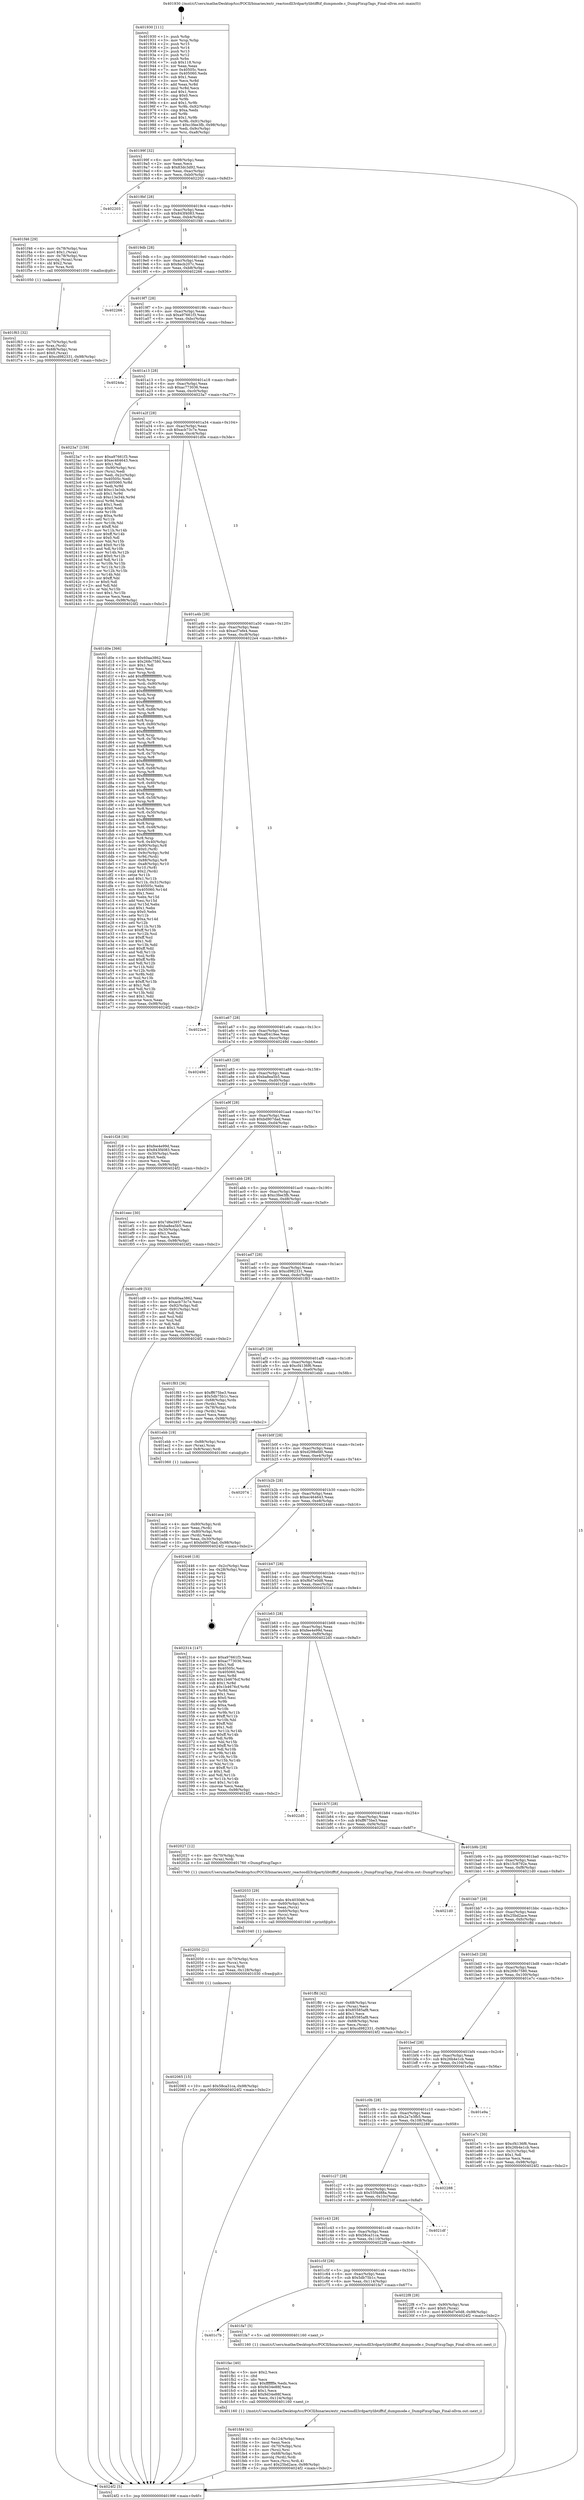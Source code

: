 digraph "0x401930" {
  label = "0x401930 (/mnt/c/Users/mathe/Desktop/tcc/POCII/binaries/extr_reactosdll3rdpartylibtifftif_dumpmode.c_DumpFixupTags_Final-ollvm.out::main(0))"
  labelloc = "t"
  node[shape=record]

  Entry [label="",width=0.3,height=0.3,shape=circle,fillcolor=black,style=filled]
  "0x40199f" [label="{
     0x40199f [32]\l
     | [instrs]\l
     &nbsp;&nbsp;0x40199f \<+6\>: mov -0x98(%rbp),%eax\l
     &nbsp;&nbsp;0x4019a5 \<+2\>: mov %eax,%ecx\l
     &nbsp;&nbsp;0x4019a7 \<+6\>: sub $0x83dc3d92,%ecx\l
     &nbsp;&nbsp;0x4019ad \<+6\>: mov %eax,-0xac(%rbp)\l
     &nbsp;&nbsp;0x4019b3 \<+6\>: mov %ecx,-0xb0(%rbp)\l
     &nbsp;&nbsp;0x4019b9 \<+6\>: je 0000000000402203 \<main+0x8d3\>\l
  }"]
  "0x402203" [label="{
     0x402203\l
  }", style=dashed]
  "0x4019bf" [label="{
     0x4019bf [28]\l
     | [instrs]\l
     &nbsp;&nbsp;0x4019bf \<+5\>: jmp 00000000004019c4 \<main+0x94\>\l
     &nbsp;&nbsp;0x4019c4 \<+6\>: mov -0xac(%rbp),%eax\l
     &nbsp;&nbsp;0x4019ca \<+5\>: sub $0x843f4083,%eax\l
     &nbsp;&nbsp;0x4019cf \<+6\>: mov %eax,-0xb4(%rbp)\l
     &nbsp;&nbsp;0x4019d5 \<+6\>: je 0000000000401f46 \<main+0x616\>\l
  }"]
  Exit [label="",width=0.3,height=0.3,shape=circle,fillcolor=black,style=filled,peripheries=2]
  "0x401f46" [label="{
     0x401f46 [29]\l
     | [instrs]\l
     &nbsp;&nbsp;0x401f46 \<+4\>: mov -0x78(%rbp),%rax\l
     &nbsp;&nbsp;0x401f4a \<+6\>: movl $0x1,(%rax)\l
     &nbsp;&nbsp;0x401f50 \<+4\>: mov -0x78(%rbp),%rax\l
     &nbsp;&nbsp;0x401f54 \<+3\>: movslq (%rax),%rax\l
     &nbsp;&nbsp;0x401f57 \<+4\>: shl $0x2,%rax\l
     &nbsp;&nbsp;0x401f5b \<+3\>: mov %rax,%rdi\l
     &nbsp;&nbsp;0x401f5e \<+5\>: call 0000000000401050 \<malloc@plt\>\l
     | [calls]\l
     &nbsp;&nbsp;0x401050 \{1\} (unknown)\l
  }"]
  "0x4019db" [label="{
     0x4019db [28]\l
     | [instrs]\l
     &nbsp;&nbsp;0x4019db \<+5\>: jmp 00000000004019e0 \<main+0xb0\>\l
     &nbsp;&nbsp;0x4019e0 \<+6\>: mov -0xac(%rbp),%eax\l
     &nbsp;&nbsp;0x4019e6 \<+5\>: sub $0x8ecb207c,%eax\l
     &nbsp;&nbsp;0x4019eb \<+6\>: mov %eax,-0xb8(%rbp)\l
     &nbsp;&nbsp;0x4019f1 \<+6\>: je 0000000000402266 \<main+0x936\>\l
  }"]
  "0x402065" [label="{
     0x402065 [15]\l
     | [instrs]\l
     &nbsp;&nbsp;0x402065 \<+10\>: movl $0x58ca31ca,-0x98(%rbp)\l
     &nbsp;&nbsp;0x40206f \<+5\>: jmp 00000000004024f2 \<main+0xbc2\>\l
  }"]
  "0x402266" [label="{
     0x402266\l
  }", style=dashed]
  "0x4019f7" [label="{
     0x4019f7 [28]\l
     | [instrs]\l
     &nbsp;&nbsp;0x4019f7 \<+5\>: jmp 00000000004019fc \<main+0xcc\>\l
     &nbsp;&nbsp;0x4019fc \<+6\>: mov -0xac(%rbp),%eax\l
     &nbsp;&nbsp;0x401a02 \<+5\>: sub $0xa97661f3,%eax\l
     &nbsp;&nbsp;0x401a07 \<+6\>: mov %eax,-0xbc(%rbp)\l
     &nbsp;&nbsp;0x401a0d \<+6\>: je 00000000004024da \<main+0xbaa\>\l
  }"]
  "0x402050" [label="{
     0x402050 [21]\l
     | [instrs]\l
     &nbsp;&nbsp;0x402050 \<+4\>: mov -0x70(%rbp),%rcx\l
     &nbsp;&nbsp;0x402054 \<+3\>: mov (%rcx),%rcx\l
     &nbsp;&nbsp;0x402057 \<+3\>: mov %rcx,%rdi\l
     &nbsp;&nbsp;0x40205a \<+6\>: mov %eax,-0x128(%rbp)\l
     &nbsp;&nbsp;0x402060 \<+5\>: call 0000000000401030 \<free@plt\>\l
     | [calls]\l
     &nbsp;&nbsp;0x401030 \{1\} (unknown)\l
  }"]
  "0x4024da" [label="{
     0x4024da\l
  }", style=dashed]
  "0x401a13" [label="{
     0x401a13 [28]\l
     | [instrs]\l
     &nbsp;&nbsp;0x401a13 \<+5\>: jmp 0000000000401a18 \<main+0xe8\>\l
     &nbsp;&nbsp;0x401a18 \<+6\>: mov -0xac(%rbp),%eax\l
     &nbsp;&nbsp;0x401a1e \<+5\>: sub $0xac773036,%eax\l
     &nbsp;&nbsp;0x401a23 \<+6\>: mov %eax,-0xc0(%rbp)\l
     &nbsp;&nbsp;0x401a29 \<+6\>: je 00000000004023a7 \<main+0xa77\>\l
  }"]
  "0x402033" [label="{
     0x402033 [29]\l
     | [instrs]\l
     &nbsp;&nbsp;0x402033 \<+10\>: movabs $0x4030d6,%rdi\l
     &nbsp;&nbsp;0x40203d \<+4\>: mov -0x60(%rbp),%rcx\l
     &nbsp;&nbsp;0x402041 \<+2\>: mov %eax,(%rcx)\l
     &nbsp;&nbsp;0x402043 \<+4\>: mov -0x60(%rbp),%rcx\l
     &nbsp;&nbsp;0x402047 \<+2\>: mov (%rcx),%esi\l
     &nbsp;&nbsp;0x402049 \<+2\>: mov $0x0,%al\l
     &nbsp;&nbsp;0x40204b \<+5\>: call 0000000000401040 \<printf@plt\>\l
     | [calls]\l
     &nbsp;&nbsp;0x401040 \{1\} (unknown)\l
  }"]
  "0x4023a7" [label="{
     0x4023a7 [159]\l
     | [instrs]\l
     &nbsp;&nbsp;0x4023a7 \<+5\>: mov $0xa97661f3,%eax\l
     &nbsp;&nbsp;0x4023ac \<+5\>: mov $0xec464643,%ecx\l
     &nbsp;&nbsp;0x4023b1 \<+2\>: mov $0x1,%dl\l
     &nbsp;&nbsp;0x4023b3 \<+7\>: mov -0x90(%rbp),%rsi\l
     &nbsp;&nbsp;0x4023ba \<+2\>: mov (%rsi),%edi\l
     &nbsp;&nbsp;0x4023bc \<+3\>: mov %edi,-0x2c(%rbp)\l
     &nbsp;&nbsp;0x4023bf \<+7\>: mov 0x40505c,%edi\l
     &nbsp;&nbsp;0x4023c6 \<+8\>: mov 0x405060,%r8d\l
     &nbsp;&nbsp;0x4023ce \<+3\>: mov %edi,%r9d\l
     &nbsp;&nbsp;0x4023d1 \<+7\>: add $0xc13e34b,%r9d\l
     &nbsp;&nbsp;0x4023d8 \<+4\>: sub $0x1,%r9d\l
     &nbsp;&nbsp;0x4023dc \<+7\>: sub $0xc13e34b,%r9d\l
     &nbsp;&nbsp;0x4023e3 \<+4\>: imul %r9d,%edi\l
     &nbsp;&nbsp;0x4023e7 \<+3\>: and $0x1,%edi\l
     &nbsp;&nbsp;0x4023ea \<+3\>: cmp $0x0,%edi\l
     &nbsp;&nbsp;0x4023ed \<+4\>: sete %r10b\l
     &nbsp;&nbsp;0x4023f1 \<+4\>: cmp $0xa,%r8d\l
     &nbsp;&nbsp;0x4023f5 \<+4\>: setl %r11b\l
     &nbsp;&nbsp;0x4023f9 \<+3\>: mov %r10b,%bl\l
     &nbsp;&nbsp;0x4023fc \<+3\>: xor $0xff,%bl\l
     &nbsp;&nbsp;0x4023ff \<+3\>: mov %r11b,%r14b\l
     &nbsp;&nbsp;0x402402 \<+4\>: xor $0xff,%r14b\l
     &nbsp;&nbsp;0x402406 \<+3\>: xor $0x0,%dl\l
     &nbsp;&nbsp;0x402409 \<+3\>: mov %bl,%r15b\l
     &nbsp;&nbsp;0x40240c \<+4\>: and $0x0,%r15b\l
     &nbsp;&nbsp;0x402410 \<+3\>: and %dl,%r10b\l
     &nbsp;&nbsp;0x402413 \<+3\>: mov %r14b,%r12b\l
     &nbsp;&nbsp;0x402416 \<+4\>: and $0x0,%r12b\l
     &nbsp;&nbsp;0x40241a \<+3\>: and %dl,%r11b\l
     &nbsp;&nbsp;0x40241d \<+3\>: or %r10b,%r15b\l
     &nbsp;&nbsp;0x402420 \<+3\>: or %r11b,%r12b\l
     &nbsp;&nbsp;0x402423 \<+3\>: xor %r12b,%r15b\l
     &nbsp;&nbsp;0x402426 \<+3\>: or %r14b,%bl\l
     &nbsp;&nbsp;0x402429 \<+3\>: xor $0xff,%bl\l
     &nbsp;&nbsp;0x40242c \<+3\>: or $0x0,%dl\l
     &nbsp;&nbsp;0x40242f \<+2\>: and %dl,%bl\l
     &nbsp;&nbsp;0x402431 \<+3\>: or %bl,%r15b\l
     &nbsp;&nbsp;0x402434 \<+4\>: test $0x1,%r15b\l
     &nbsp;&nbsp;0x402438 \<+3\>: cmovne %ecx,%eax\l
     &nbsp;&nbsp;0x40243b \<+6\>: mov %eax,-0x98(%rbp)\l
     &nbsp;&nbsp;0x402441 \<+5\>: jmp 00000000004024f2 \<main+0xbc2\>\l
  }"]
  "0x401a2f" [label="{
     0x401a2f [28]\l
     | [instrs]\l
     &nbsp;&nbsp;0x401a2f \<+5\>: jmp 0000000000401a34 \<main+0x104\>\l
     &nbsp;&nbsp;0x401a34 \<+6\>: mov -0xac(%rbp),%eax\l
     &nbsp;&nbsp;0x401a3a \<+5\>: sub $0xacb73c7e,%eax\l
     &nbsp;&nbsp;0x401a3f \<+6\>: mov %eax,-0xc4(%rbp)\l
     &nbsp;&nbsp;0x401a45 \<+6\>: je 0000000000401d0e \<main+0x3de\>\l
  }"]
  "0x401fd4" [label="{
     0x401fd4 [41]\l
     | [instrs]\l
     &nbsp;&nbsp;0x401fd4 \<+6\>: mov -0x124(%rbp),%ecx\l
     &nbsp;&nbsp;0x401fda \<+3\>: imul %eax,%ecx\l
     &nbsp;&nbsp;0x401fdd \<+4\>: mov -0x70(%rbp),%rsi\l
     &nbsp;&nbsp;0x401fe1 \<+3\>: mov (%rsi),%rsi\l
     &nbsp;&nbsp;0x401fe4 \<+4\>: mov -0x68(%rbp),%rdi\l
     &nbsp;&nbsp;0x401fe8 \<+3\>: movslq (%rdi),%rdi\l
     &nbsp;&nbsp;0x401feb \<+3\>: mov %ecx,(%rsi,%rdi,4)\l
     &nbsp;&nbsp;0x401fee \<+10\>: movl $0x25bd2ace,-0x98(%rbp)\l
     &nbsp;&nbsp;0x401ff8 \<+5\>: jmp 00000000004024f2 \<main+0xbc2\>\l
  }"]
  "0x401d0e" [label="{
     0x401d0e [366]\l
     | [instrs]\l
     &nbsp;&nbsp;0x401d0e \<+5\>: mov $0x60aa3862,%eax\l
     &nbsp;&nbsp;0x401d13 \<+5\>: mov $0x268c7580,%ecx\l
     &nbsp;&nbsp;0x401d18 \<+2\>: mov $0x1,%dl\l
     &nbsp;&nbsp;0x401d1a \<+2\>: xor %esi,%esi\l
     &nbsp;&nbsp;0x401d1c \<+3\>: mov %rsp,%rdi\l
     &nbsp;&nbsp;0x401d1f \<+4\>: add $0xfffffffffffffff0,%rdi\l
     &nbsp;&nbsp;0x401d23 \<+3\>: mov %rdi,%rsp\l
     &nbsp;&nbsp;0x401d26 \<+7\>: mov %rdi,-0x90(%rbp)\l
     &nbsp;&nbsp;0x401d2d \<+3\>: mov %rsp,%rdi\l
     &nbsp;&nbsp;0x401d30 \<+4\>: add $0xfffffffffffffff0,%rdi\l
     &nbsp;&nbsp;0x401d34 \<+3\>: mov %rdi,%rsp\l
     &nbsp;&nbsp;0x401d37 \<+3\>: mov %rsp,%r8\l
     &nbsp;&nbsp;0x401d3a \<+4\>: add $0xfffffffffffffff0,%r8\l
     &nbsp;&nbsp;0x401d3e \<+3\>: mov %r8,%rsp\l
     &nbsp;&nbsp;0x401d41 \<+7\>: mov %r8,-0x88(%rbp)\l
     &nbsp;&nbsp;0x401d48 \<+3\>: mov %rsp,%r8\l
     &nbsp;&nbsp;0x401d4b \<+4\>: add $0xfffffffffffffff0,%r8\l
     &nbsp;&nbsp;0x401d4f \<+3\>: mov %r8,%rsp\l
     &nbsp;&nbsp;0x401d52 \<+4\>: mov %r8,-0x80(%rbp)\l
     &nbsp;&nbsp;0x401d56 \<+3\>: mov %rsp,%r8\l
     &nbsp;&nbsp;0x401d59 \<+4\>: add $0xfffffffffffffff0,%r8\l
     &nbsp;&nbsp;0x401d5d \<+3\>: mov %r8,%rsp\l
     &nbsp;&nbsp;0x401d60 \<+4\>: mov %r8,-0x78(%rbp)\l
     &nbsp;&nbsp;0x401d64 \<+3\>: mov %rsp,%r8\l
     &nbsp;&nbsp;0x401d67 \<+4\>: add $0xfffffffffffffff0,%r8\l
     &nbsp;&nbsp;0x401d6b \<+3\>: mov %r8,%rsp\l
     &nbsp;&nbsp;0x401d6e \<+4\>: mov %r8,-0x70(%rbp)\l
     &nbsp;&nbsp;0x401d72 \<+3\>: mov %rsp,%r8\l
     &nbsp;&nbsp;0x401d75 \<+4\>: add $0xfffffffffffffff0,%r8\l
     &nbsp;&nbsp;0x401d79 \<+3\>: mov %r8,%rsp\l
     &nbsp;&nbsp;0x401d7c \<+4\>: mov %r8,-0x68(%rbp)\l
     &nbsp;&nbsp;0x401d80 \<+3\>: mov %rsp,%r8\l
     &nbsp;&nbsp;0x401d83 \<+4\>: add $0xfffffffffffffff0,%r8\l
     &nbsp;&nbsp;0x401d87 \<+3\>: mov %r8,%rsp\l
     &nbsp;&nbsp;0x401d8a \<+4\>: mov %r8,-0x60(%rbp)\l
     &nbsp;&nbsp;0x401d8e \<+3\>: mov %rsp,%r8\l
     &nbsp;&nbsp;0x401d91 \<+4\>: add $0xfffffffffffffff0,%r8\l
     &nbsp;&nbsp;0x401d95 \<+3\>: mov %r8,%rsp\l
     &nbsp;&nbsp;0x401d98 \<+4\>: mov %r8,-0x58(%rbp)\l
     &nbsp;&nbsp;0x401d9c \<+3\>: mov %rsp,%r8\l
     &nbsp;&nbsp;0x401d9f \<+4\>: add $0xfffffffffffffff0,%r8\l
     &nbsp;&nbsp;0x401da3 \<+3\>: mov %r8,%rsp\l
     &nbsp;&nbsp;0x401da6 \<+4\>: mov %r8,-0x50(%rbp)\l
     &nbsp;&nbsp;0x401daa \<+3\>: mov %rsp,%r8\l
     &nbsp;&nbsp;0x401dad \<+4\>: add $0xfffffffffffffff0,%r8\l
     &nbsp;&nbsp;0x401db1 \<+3\>: mov %r8,%rsp\l
     &nbsp;&nbsp;0x401db4 \<+4\>: mov %r8,-0x48(%rbp)\l
     &nbsp;&nbsp;0x401db8 \<+3\>: mov %rsp,%r8\l
     &nbsp;&nbsp;0x401dbb \<+4\>: add $0xfffffffffffffff0,%r8\l
     &nbsp;&nbsp;0x401dbf \<+3\>: mov %r8,%rsp\l
     &nbsp;&nbsp;0x401dc2 \<+4\>: mov %r8,-0x40(%rbp)\l
     &nbsp;&nbsp;0x401dc6 \<+7\>: mov -0x90(%rbp),%r8\l
     &nbsp;&nbsp;0x401dcd \<+7\>: movl $0x0,(%r8)\l
     &nbsp;&nbsp;0x401dd4 \<+7\>: mov -0x9c(%rbp),%r9d\l
     &nbsp;&nbsp;0x401ddb \<+3\>: mov %r9d,(%rdi)\l
     &nbsp;&nbsp;0x401dde \<+7\>: mov -0x88(%rbp),%r8\l
     &nbsp;&nbsp;0x401de5 \<+7\>: mov -0xa8(%rbp),%r10\l
     &nbsp;&nbsp;0x401dec \<+3\>: mov %r10,(%r8)\l
     &nbsp;&nbsp;0x401def \<+3\>: cmpl $0x2,(%rdi)\l
     &nbsp;&nbsp;0x401df2 \<+4\>: setne %r11b\l
     &nbsp;&nbsp;0x401df6 \<+4\>: and $0x1,%r11b\l
     &nbsp;&nbsp;0x401dfa \<+4\>: mov %r11b,-0x31(%rbp)\l
     &nbsp;&nbsp;0x401dfe \<+7\>: mov 0x40505c,%ebx\l
     &nbsp;&nbsp;0x401e05 \<+8\>: mov 0x405060,%r14d\l
     &nbsp;&nbsp;0x401e0d \<+3\>: sub $0x1,%esi\l
     &nbsp;&nbsp;0x401e10 \<+3\>: mov %ebx,%r15d\l
     &nbsp;&nbsp;0x401e13 \<+3\>: add %esi,%r15d\l
     &nbsp;&nbsp;0x401e16 \<+4\>: imul %r15d,%ebx\l
     &nbsp;&nbsp;0x401e1a \<+3\>: and $0x1,%ebx\l
     &nbsp;&nbsp;0x401e1d \<+3\>: cmp $0x0,%ebx\l
     &nbsp;&nbsp;0x401e20 \<+4\>: sete %r11b\l
     &nbsp;&nbsp;0x401e24 \<+4\>: cmp $0xa,%r14d\l
     &nbsp;&nbsp;0x401e28 \<+4\>: setl %r12b\l
     &nbsp;&nbsp;0x401e2c \<+3\>: mov %r11b,%r13b\l
     &nbsp;&nbsp;0x401e2f \<+4\>: xor $0xff,%r13b\l
     &nbsp;&nbsp;0x401e33 \<+3\>: mov %r12b,%sil\l
     &nbsp;&nbsp;0x401e36 \<+4\>: xor $0xff,%sil\l
     &nbsp;&nbsp;0x401e3a \<+3\>: xor $0x1,%dl\l
     &nbsp;&nbsp;0x401e3d \<+3\>: mov %r13b,%dil\l
     &nbsp;&nbsp;0x401e40 \<+4\>: and $0xff,%dil\l
     &nbsp;&nbsp;0x401e44 \<+3\>: and %dl,%r11b\l
     &nbsp;&nbsp;0x401e47 \<+3\>: mov %sil,%r8b\l
     &nbsp;&nbsp;0x401e4a \<+4\>: and $0xff,%r8b\l
     &nbsp;&nbsp;0x401e4e \<+3\>: and %dl,%r12b\l
     &nbsp;&nbsp;0x401e51 \<+3\>: or %r11b,%dil\l
     &nbsp;&nbsp;0x401e54 \<+3\>: or %r12b,%r8b\l
     &nbsp;&nbsp;0x401e57 \<+3\>: xor %r8b,%dil\l
     &nbsp;&nbsp;0x401e5a \<+3\>: or %sil,%r13b\l
     &nbsp;&nbsp;0x401e5d \<+4\>: xor $0xff,%r13b\l
     &nbsp;&nbsp;0x401e61 \<+3\>: or $0x1,%dl\l
     &nbsp;&nbsp;0x401e64 \<+3\>: and %dl,%r13b\l
     &nbsp;&nbsp;0x401e67 \<+3\>: or %r13b,%dil\l
     &nbsp;&nbsp;0x401e6a \<+4\>: test $0x1,%dil\l
     &nbsp;&nbsp;0x401e6e \<+3\>: cmovne %ecx,%eax\l
     &nbsp;&nbsp;0x401e71 \<+6\>: mov %eax,-0x98(%rbp)\l
     &nbsp;&nbsp;0x401e77 \<+5\>: jmp 00000000004024f2 \<main+0xbc2\>\l
  }"]
  "0x401a4b" [label="{
     0x401a4b [28]\l
     | [instrs]\l
     &nbsp;&nbsp;0x401a4b \<+5\>: jmp 0000000000401a50 \<main+0x120\>\l
     &nbsp;&nbsp;0x401a50 \<+6\>: mov -0xac(%rbp),%eax\l
     &nbsp;&nbsp;0x401a56 \<+5\>: sub $0xacf7efe4,%eax\l
     &nbsp;&nbsp;0x401a5b \<+6\>: mov %eax,-0xc8(%rbp)\l
     &nbsp;&nbsp;0x401a61 \<+6\>: je 00000000004022e4 \<main+0x9b4\>\l
  }"]
  "0x401fac" [label="{
     0x401fac [40]\l
     | [instrs]\l
     &nbsp;&nbsp;0x401fac \<+5\>: mov $0x2,%ecx\l
     &nbsp;&nbsp;0x401fb1 \<+1\>: cltd\l
     &nbsp;&nbsp;0x401fb2 \<+2\>: idiv %ecx\l
     &nbsp;&nbsp;0x401fb4 \<+6\>: imul $0xfffffffe,%edx,%ecx\l
     &nbsp;&nbsp;0x401fba \<+6\>: sub $0x9d34e88f,%ecx\l
     &nbsp;&nbsp;0x401fc0 \<+3\>: add $0x1,%ecx\l
     &nbsp;&nbsp;0x401fc3 \<+6\>: add $0x9d34e88f,%ecx\l
     &nbsp;&nbsp;0x401fc9 \<+6\>: mov %ecx,-0x124(%rbp)\l
     &nbsp;&nbsp;0x401fcf \<+5\>: call 0000000000401160 \<next_i\>\l
     | [calls]\l
     &nbsp;&nbsp;0x401160 \{1\} (/mnt/c/Users/mathe/Desktop/tcc/POCII/binaries/extr_reactosdll3rdpartylibtifftif_dumpmode.c_DumpFixupTags_Final-ollvm.out::next_i)\l
  }"]
  "0x4022e4" [label="{
     0x4022e4\l
  }", style=dashed]
  "0x401a67" [label="{
     0x401a67 [28]\l
     | [instrs]\l
     &nbsp;&nbsp;0x401a67 \<+5\>: jmp 0000000000401a6c \<main+0x13c\>\l
     &nbsp;&nbsp;0x401a6c \<+6\>: mov -0xac(%rbp),%eax\l
     &nbsp;&nbsp;0x401a72 \<+5\>: sub $0xaf0419ee,%eax\l
     &nbsp;&nbsp;0x401a77 \<+6\>: mov %eax,-0xcc(%rbp)\l
     &nbsp;&nbsp;0x401a7d \<+6\>: je 000000000040249d \<main+0xb6d\>\l
  }"]
  "0x401c7b" [label="{
     0x401c7b\l
  }", style=dashed]
  "0x40249d" [label="{
     0x40249d\l
  }", style=dashed]
  "0x401a83" [label="{
     0x401a83 [28]\l
     | [instrs]\l
     &nbsp;&nbsp;0x401a83 \<+5\>: jmp 0000000000401a88 \<main+0x158\>\l
     &nbsp;&nbsp;0x401a88 \<+6\>: mov -0xac(%rbp),%eax\l
     &nbsp;&nbsp;0x401a8e \<+5\>: sub $0xba8ea5b5,%eax\l
     &nbsp;&nbsp;0x401a93 \<+6\>: mov %eax,-0xd0(%rbp)\l
     &nbsp;&nbsp;0x401a99 \<+6\>: je 0000000000401f28 \<main+0x5f8\>\l
  }"]
  "0x401fa7" [label="{
     0x401fa7 [5]\l
     | [instrs]\l
     &nbsp;&nbsp;0x401fa7 \<+5\>: call 0000000000401160 \<next_i\>\l
     | [calls]\l
     &nbsp;&nbsp;0x401160 \{1\} (/mnt/c/Users/mathe/Desktop/tcc/POCII/binaries/extr_reactosdll3rdpartylibtifftif_dumpmode.c_DumpFixupTags_Final-ollvm.out::next_i)\l
  }"]
  "0x401f28" [label="{
     0x401f28 [30]\l
     | [instrs]\l
     &nbsp;&nbsp;0x401f28 \<+5\>: mov $0xfee4e99d,%eax\l
     &nbsp;&nbsp;0x401f2d \<+5\>: mov $0x843f4083,%ecx\l
     &nbsp;&nbsp;0x401f32 \<+3\>: mov -0x30(%rbp),%edx\l
     &nbsp;&nbsp;0x401f35 \<+3\>: cmp $0x0,%edx\l
     &nbsp;&nbsp;0x401f38 \<+3\>: cmove %ecx,%eax\l
     &nbsp;&nbsp;0x401f3b \<+6\>: mov %eax,-0x98(%rbp)\l
     &nbsp;&nbsp;0x401f41 \<+5\>: jmp 00000000004024f2 \<main+0xbc2\>\l
  }"]
  "0x401a9f" [label="{
     0x401a9f [28]\l
     | [instrs]\l
     &nbsp;&nbsp;0x401a9f \<+5\>: jmp 0000000000401aa4 \<main+0x174\>\l
     &nbsp;&nbsp;0x401aa4 \<+6\>: mov -0xac(%rbp),%eax\l
     &nbsp;&nbsp;0x401aaa \<+5\>: sub $0xbd907dad,%eax\l
     &nbsp;&nbsp;0x401aaf \<+6\>: mov %eax,-0xd4(%rbp)\l
     &nbsp;&nbsp;0x401ab5 \<+6\>: je 0000000000401eec \<main+0x5bc\>\l
  }"]
  "0x401c5f" [label="{
     0x401c5f [28]\l
     | [instrs]\l
     &nbsp;&nbsp;0x401c5f \<+5\>: jmp 0000000000401c64 \<main+0x334\>\l
     &nbsp;&nbsp;0x401c64 \<+6\>: mov -0xac(%rbp),%eax\l
     &nbsp;&nbsp;0x401c6a \<+5\>: sub $0x5db75b1c,%eax\l
     &nbsp;&nbsp;0x401c6f \<+6\>: mov %eax,-0x114(%rbp)\l
     &nbsp;&nbsp;0x401c75 \<+6\>: je 0000000000401fa7 \<main+0x677\>\l
  }"]
  "0x401eec" [label="{
     0x401eec [30]\l
     | [instrs]\l
     &nbsp;&nbsp;0x401eec \<+5\>: mov $0x7d6e3957,%eax\l
     &nbsp;&nbsp;0x401ef1 \<+5\>: mov $0xba8ea5b5,%ecx\l
     &nbsp;&nbsp;0x401ef6 \<+3\>: mov -0x30(%rbp),%edx\l
     &nbsp;&nbsp;0x401ef9 \<+3\>: cmp $0x1,%edx\l
     &nbsp;&nbsp;0x401efc \<+3\>: cmovl %ecx,%eax\l
     &nbsp;&nbsp;0x401eff \<+6\>: mov %eax,-0x98(%rbp)\l
     &nbsp;&nbsp;0x401f05 \<+5\>: jmp 00000000004024f2 \<main+0xbc2\>\l
  }"]
  "0x401abb" [label="{
     0x401abb [28]\l
     | [instrs]\l
     &nbsp;&nbsp;0x401abb \<+5\>: jmp 0000000000401ac0 \<main+0x190\>\l
     &nbsp;&nbsp;0x401ac0 \<+6\>: mov -0xac(%rbp),%eax\l
     &nbsp;&nbsp;0x401ac6 \<+5\>: sub $0xc3fee3fb,%eax\l
     &nbsp;&nbsp;0x401acb \<+6\>: mov %eax,-0xd8(%rbp)\l
     &nbsp;&nbsp;0x401ad1 \<+6\>: je 0000000000401cd9 \<main+0x3a9\>\l
  }"]
  "0x4022f8" [label="{
     0x4022f8 [28]\l
     | [instrs]\l
     &nbsp;&nbsp;0x4022f8 \<+7\>: mov -0x90(%rbp),%rax\l
     &nbsp;&nbsp;0x4022ff \<+6\>: movl $0x0,(%rax)\l
     &nbsp;&nbsp;0x402305 \<+10\>: movl $0xf6d7e0d8,-0x98(%rbp)\l
     &nbsp;&nbsp;0x40230f \<+5\>: jmp 00000000004024f2 \<main+0xbc2\>\l
  }"]
  "0x401cd9" [label="{
     0x401cd9 [53]\l
     | [instrs]\l
     &nbsp;&nbsp;0x401cd9 \<+5\>: mov $0x60aa3862,%eax\l
     &nbsp;&nbsp;0x401cde \<+5\>: mov $0xacb73c7e,%ecx\l
     &nbsp;&nbsp;0x401ce3 \<+6\>: mov -0x92(%rbp),%dl\l
     &nbsp;&nbsp;0x401ce9 \<+7\>: mov -0x91(%rbp),%sil\l
     &nbsp;&nbsp;0x401cf0 \<+3\>: mov %dl,%dil\l
     &nbsp;&nbsp;0x401cf3 \<+3\>: and %sil,%dil\l
     &nbsp;&nbsp;0x401cf6 \<+3\>: xor %sil,%dl\l
     &nbsp;&nbsp;0x401cf9 \<+3\>: or %dl,%dil\l
     &nbsp;&nbsp;0x401cfc \<+4\>: test $0x1,%dil\l
     &nbsp;&nbsp;0x401d00 \<+3\>: cmovne %ecx,%eax\l
     &nbsp;&nbsp;0x401d03 \<+6\>: mov %eax,-0x98(%rbp)\l
     &nbsp;&nbsp;0x401d09 \<+5\>: jmp 00000000004024f2 \<main+0xbc2\>\l
  }"]
  "0x401ad7" [label="{
     0x401ad7 [28]\l
     | [instrs]\l
     &nbsp;&nbsp;0x401ad7 \<+5\>: jmp 0000000000401adc \<main+0x1ac\>\l
     &nbsp;&nbsp;0x401adc \<+6\>: mov -0xac(%rbp),%eax\l
     &nbsp;&nbsp;0x401ae2 \<+5\>: sub $0xcd982331,%eax\l
     &nbsp;&nbsp;0x401ae7 \<+6\>: mov %eax,-0xdc(%rbp)\l
     &nbsp;&nbsp;0x401aed \<+6\>: je 0000000000401f83 \<main+0x653\>\l
  }"]
  "0x4024f2" [label="{
     0x4024f2 [5]\l
     | [instrs]\l
     &nbsp;&nbsp;0x4024f2 \<+5\>: jmp 000000000040199f \<main+0x6f\>\l
  }"]
  "0x401930" [label="{
     0x401930 [111]\l
     | [instrs]\l
     &nbsp;&nbsp;0x401930 \<+1\>: push %rbp\l
     &nbsp;&nbsp;0x401931 \<+3\>: mov %rsp,%rbp\l
     &nbsp;&nbsp;0x401934 \<+2\>: push %r15\l
     &nbsp;&nbsp;0x401936 \<+2\>: push %r14\l
     &nbsp;&nbsp;0x401938 \<+2\>: push %r13\l
     &nbsp;&nbsp;0x40193a \<+2\>: push %r12\l
     &nbsp;&nbsp;0x40193c \<+1\>: push %rbx\l
     &nbsp;&nbsp;0x40193d \<+7\>: sub $0x118,%rsp\l
     &nbsp;&nbsp;0x401944 \<+2\>: xor %eax,%eax\l
     &nbsp;&nbsp;0x401946 \<+7\>: mov 0x40505c,%ecx\l
     &nbsp;&nbsp;0x40194d \<+7\>: mov 0x405060,%edx\l
     &nbsp;&nbsp;0x401954 \<+3\>: sub $0x1,%eax\l
     &nbsp;&nbsp;0x401957 \<+3\>: mov %ecx,%r8d\l
     &nbsp;&nbsp;0x40195a \<+3\>: add %eax,%r8d\l
     &nbsp;&nbsp;0x40195d \<+4\>: imul %r8d,%ecx\l
     &nbsp;&nbsp;0x401961 \<+3\>: and $0x1,%ecx\l
     &nbsp;&nbsp;0x401964 \<+3\>: cmp $0x0,%ecx\l
     &nbsp;&nbsp;0x401967 \<+4\>: sete %r9b\l
     &nbsp;&nbsp;0x40196b \<+4\>: and $0x1,%r9b\l
     &nbsp;&nbsp;0x40196f \<+7\>: mov %r9b,-0x92(%rbp)\l
     &nbsp;&nbsp;0x401976 \<+3\>: cmp $0xa,%edx\l
     &nbsp;&nbsp;0x401979 \<+4\>: setl %r9b\l
     &nbsp;&nbsp;0x40197d \<+4\>: and $0x1,%r9b\l
     &nbsp;&nbsp;0x401981 \<+7\>: mov %r9b,-0x91(%rbp)\l
     &nbsp;&nbsp;0x401988 \<+10\>: movl $0xc3fee3fb,-0x98(%rbp)\l
     &nbsp;&nbsp;0x401992 \<+6\>: mov %edi,-0x9c(%rbp)\l
     &nbsp;&nbsp;0x401998 \<+7\>: mov %rsi,-0xa8(%rbp)\l
  }"]
  "0x401c43" [label="{
     0x401c43 [28]\l
     | [instrs]\l
     &nbsp;&nbsp;0x401c43 \<+5\>: jmp 0000000000401c48 \<main+0x318\>\l
     &nbsp;&nbsp;0x401c48 \<+6\>: mov -0xac(%rbp),%eax\l
     &nbsp;&nbsp;0x401c4e \<+5\>: sub $0x58ca31ca,%eax\l
     &nbsp;&nbsp;0x401c53 \<+6\>: mov %eax,-0x110(%rbp)\l
     &nbsp;&nbsp;0x401c59 \<+6\>: je 00000000004022f8 \<main+0x9c8\>\l
  }"]
  "0x4021df" [label="{
     0x4021df\l
  }", style=dashed]
  "0x401f83" [label="{
     0x401f83 [36]\l
     | [instrs]\l
     &nbsp;&nbsp;0x401f83 \<+5\>: mov $0xff675be3,%eax\l
     &nbsp;&nbsp;0x401f88 \<+5\>: mov $0x5db75b1c,%ecx\l
     &nbsp;&nbsp;0x401f8d \<+4\>: mov -0x68(%rbp),%rdx\l
     &nbsp;&nbsp;0x401f91 \<+2\>: mov (%rdx),%esi\l
     &nbsp;&nbsp;0x401f93 \<+4\>: mov -0x78(%rbp),%rdx\l
     &nbsp;&nbsp;0x401f97 \<+2\>: cmp (%rdx),%esi\l
     &nbsp;&nbsp;0x401f99 \<+3\>: cmovl %ecx,%eax\l
     &nbsp;&nbsp;0x401f9c \<+6\>: mov %eax,-0x98(%rbp)\l
     &nbsp;&nbsp;0x401fa2 \<+5\>: jmp 00000000004024f2 \<main+0xbc2\>\l
  }"]
  "0x401af3" [label="{
     0x401af3 [28]\l
     | [instrs]\l
     &nbsp;&nbsp;0x401af3 \<+5\>: jmp 0000000000401af8 \<main+0x1c8\>\l
     &nbsp;&nbsp;0x401af8 \<+6\>: mov -0xac(%rbp),%eax\l
     &nbsp;&nbsp;0x401afe \<+5\>: sub $0xcf4136f6,%eax\l
     &nbsp;&nbsp;0x401b03 \<+6\>: mov %eax,-0xe0(%rbp)\l
     &nbsp;&nbsp;0x401b09 \<+6\>: je 0000000000401ebb \<main+0x58b\>\l
  }"]
  "0x401c27" [label="{
     0x401c27 [28]\l
     | [instrs]\l
     &nbsp;&nbsp;0x401c27 \<+5\>: jmp 0000000000401c2c \<main+0x2fc\>\l
     &nbsp;&nbsp;0x401c2c \<+6\>: mov -0xac(%rbp),%eax\l
     &nbsp;&nbsp;0x401c32 \<+5\>: sub $0x55f4d88a,%eax\l
     &nbsp;&nbsp;0x401c37 \<+6\>: mov %eax,-0x10c(%rbp)\l
     &nbsp;&nbsp;0x401c3d \<+6\>: je 00000000004021df \<main+0x8af\>\l
  }"]
  "0x401ebb" [label="{
     0x401ebb [19]\l
     | [instrs]\l
     &nbsp;&nbsp;0x401ebb \<+7\>: mov -0x88(%rbp),%rax\l
     &nbsp;&nbsp;0x401ec2 \<+3\>: mov (%rax),%rax\l
     &nbsp;&nbsp;0x401ec5 \<+4\>: mov 0x8(%rax),%rdi\l
     &nbsp;&nbsp;0x401ec9 \<+5\>: call 0000000000401060 \<atoi@plt\>\l
     | [calls]\l
     &nbsp;&nbsp;0x401060 \{1\} (unknown)\l
  }"]
  "0x401b0f" [label="{
     0x401b0f [28]\l
     | [instrs]\l
     &nbsp;&nbsp;0x401b0f \<+5\>: jmp 0000000000401b14 \<main+0x1e4\>\l
     &nbsp;&nbsp;0x401b14 \<+6\>: mov -0xac(%rbp),%eax\l
     &nbsp;&nbsp;0x401b1a \<+5\>: sub $0xd298efd0,%eax\l
     &nbsp;&nbsp;0x401b1f \<+6\>: mov %eax,-0xe4(%rbp)\l
     &nbsp;&nbsp;0x401b25 \<+6\>: je 0000000000402074 \<main+0x744\>\l
  }"]
  "0x402288" [label="{
     0x402288\l
  }", style=dashed]
  "0x402074" [label="{
     0x402074\l
  }", style=dashed]
  "0x401b2b" [label="{
     0x401b2b [28]\l
     | [instrs]\l
     &nbsp;&nbsp;0x401b2b \<+5\>: jmp 0000000000401b30 \<main+0x200\>\l
     &nbsp;&nbsp;0x401b30 \<+6\>: mov -0xac(%rbp),%eax\l
     &nbsp;&nbsp;0x401b36 \<+5\>: sub $0xec464643,%eax\l
     &nbsp;&nbsp;0x401b3b \<+6\>: mov %eax,-0xe8(%rbp)\l
     &nbsp;&nbsp;0x401b41 \<+6\>: je 0000000000402446 \<main+0xb16\>\l
  }"]
  "0x401c0b" [label="{
     0x401c0b [28]\l
     | [instrs]\l
     &nbsp;&nbsp;0x401c0b \<+5\>: jmp 0000000000401c10 \<main+0x2e0\>\l
     &nbsp;&nbsp;0x401c10 \<+6\>: mov -0xac(%rbp),%eax\l
     &nbsp;&nbsp;0x401c16 \<+5\>: sub $0x2a7e3fb5,%eax\l
     &nbsp;&nbsp;0x401c1b \<+6\>: mov %eax,-0x108(%rbp)\l
     &nbsp;&nbsp;0x401c21 \<+6\>: je 0000000000402288 \<main+0x958\>\l
  }"]
  "0x402446" [label="{
     0x402446 [18]\l
     | [instrs]\l
     &nbsp;&nbsp;0x402446 \<+3\>: mov -0x2c(%rbp),%eax\l
     &nbsp;&nbsp;0x402449 \<+4\>: lea -0x28(%rbp),%rsp\l
     &nbsp;&nbsp;0x40244d \<+1\>: pop %rbx\l
     &nbsp;&nbsp;0x40244e \<+2\>: pop %r12\l
     &nbsp;&nbsp;0x402450 \<+2\>: pop %r13\l
     &nbsp;&nbsp;0x402452 \<+2\>: pop %r14\l
     &nbsp;&nbsp;0x402454 \<+2\>: pop %r15\l
     &nbsp;&nbsp;0x402456 \<+1\>: pop %rbp\l
     &nbsp;&nbsp;0x402457 \<+1\>: ret\l
  }"]
  "0x401b47" [label="{
     0x401b47 [28]\l
     | [instrs]\l
     &nbsp;&nbsp;0x401b47 \<+5\>: jmp 0000000000401b4c \<main+0x21c\>\l
     &nbsp;&nbsp;0x401b4c \<+6\>: mov -0xac(%rbp),%eax\l
     &nbsp;&nbsp;0x401b52 \<+5\>: sub $0xf6d7e0d8,%eax\l
     &nbsp;&nbsp;0x401b57 \<+6\>: mov %eax,-0xec(%rbp)\l
     &nbsp;&nbsp;0x401b5d \<+6\>: je 0000000000402314 \<main+0x9e4\>\l
  }"]
  "0x401e9a" [label="{
     0x401e9a\l
  }", style=dashed]
  "0x402314" [label="{
     0x402314 [147]\l
     | [instrs]\l
     &nbsp;&nbsp;0x402314 \<+5\>: mov $0xa97661f3,%eax\l
     &nbsp;&nbsp;0x402319 \<+5\>: mov $0xac773036,%ecx\l
     &nbsp;&nbsp;0x40231e \<+2\>: mov $0x1,%dl\l
     &nbsp;&nbsp;0x402320 \<+7\>: mov 0x40505c,%esi\l
     &nbsp;&nbsp;0x402327 \<+7\>: mov 0x405060,%edi\l
     &nbsp;&nbsp;0x40232e \<+3\>: mov %esi,%r8d\l
     &nbsp;&nbsp;0x402331 \<+7\>: add $0x1b4676cf,%r8d\l
     &nbsp;&nbsp;0x402338 \<+4\>: sub $0x1,%r8d\l
     &nbsp;&nbsp;0x40233c \<+7\>: sub $0x1b4676cf,%r8d\l
     &nbsp;&nbsp;0x402343 \<+4\>: imul %r8d,%esi\l
     &nbsp;&nbsp;0x402347 \<+3\>: and $0x1,%esi\l
     &nbsp;&nbsp;0x40234a \<+3\>: cmp $0x0,%esi\l
     &nbsp;&nbsp;0x40234d \<+4\>: sete %r9b\l
     &nbsp;&nbsp;0x402351 \<+3\>: cmp $0xa,%edi\l
     &nbsp;&nbsp;0x402354 \<+4\>: setl %r10b\l
     &nbsp;&nbsp;0x402358 \<+3\>: mov %r9b,%r11b\l
     &nbsp;&nbsp;0x40235b \<+4\>: xor $0xff,%r11b\l
     &nbsp;&nbsp;0x40235f \<+3\>: mov %r10b,%bl\l
     &nbsp;&nbsp;0x402362 \<+3\>: xor $0xff,%bl\l
     &nbsp;&nbsp;0x402365 \<+3\>: xor $0x1,%dl\l
     &nbsp;&nbsp;0x402368 \<+3\>: mov %r11b,%r14b\l
     &nbsp;&nbsp;0x40236b \<+4\>: and $0xff,%r14b\l
     &nbsp;&nbsp;0x40236f \<+3\>: and %dl,%r9b\l
     &nbsp;&nbsp;0x402372 \<+3\>: mov %bl,%r15b\l
     &nbsp;&nbsp;0x402375 \<+4\>: and $0xff,%r15b\l
     &nbsp;&nbsp;0x402379 \<+3\>: and %dl,%r10b\l
     &nbsp;&nbsp;0x40237c \<+3\>: or %r9b,%r14b\l
     &nbsp;&nbsp;0x40237f \<+3\>: or %r10b,%r15b\l
     &nbsp;&nbsp;0x402382 \<+3\>: xor %r15b,%r14b\l
     &nbsp;&nbsp;0x402385 \<+3\>: or %bl,%r11b\l
     &nbsp;&nbsp;0x402388 \<+4\>: xor $0xff,%r11b\l
     &nbsp;&nbsp;0x40238c \<+3\>: or $0x1,%dl\l
     &nbsp;&nbsp;0x40238f \<+3\>: and %dl,%r11b\l
     &nbsp;&nbsp;0x402392 \<+3\>: or %r11b,%r14b\l
     &nbsp;&nbsp;0x402395 \<+4\>: test $0x1,%r14b\l
     &nbsp;&nbsp;0x402399 \<+3\>: cmovne %ecx,%eax\l
     &nbsp;&nbsp;0x40239c \<+6\>: mov %eax,-0x98(%rbp)\l
     &nbsp;&nbsp;0x4023a2 \<+5\>: jmp 00000000004024f2 \<main+0xbc2\>\l
  }"]
  "0x401b63" [label="{
     0x401b63 [28]\l
     | [instrs]\l
     &nbsp;&nbsp;0x401b63 \<+5\>: jmp 0000000000401b68 \<main+0x238\>\l
     &nbsp;&nbsp;0x401b68 \<+6\>: mov -0xac(%rbp),%eax\l
     &nbsp;&nbsp;0x401b6e \<+5\>: sub $0xfee4e99d,%eax\l
     &nbsp;&nbsp;0x401b73 \<+6\>: mov %eax,-0xf0(%rbp)\l
     &nbsp;&nbsp;0x401b79 \<+6\>: je 00000000004022d5 \<main+0x9a5\>\l
  }"]
  "0x401f63" [label="{
     0x401f63 [32]\l
     | [instrs]\l
     &nbsp;&nbsp;0x401f63 \<+4\>: mov -0x70(%rbp),%rdi\l
     &nbsp;&nbsp;0x401f67 \<+3\>: mov %rax,(%rdi)\l
     &nbsp;&nbsp;0x401f6a \<+4\>: mov -0x68(%rbp),%rax\l
     &nbsp;&nbsp;0x401f6e \<+6\>: movl $0x0,(%rax)\l
     &nbsp;&nbsp;0x401f74 \<+10\>: movl $0xcd982331,-0x98(%rbp)\l
     &nbsp;&nbsp;0x401f7e \<+5\>: jmp 00000000004024f2 \<main+0xbc2\>\l
  }"]
  "0x4022d5" [label="{
     0x4022d5\l
  }", style=dashed]
  "0x401b7f" [label="{
     0x401b7f [28]\l
     | [instrs]\l
     &nbsp;&nbsp;0x401b7f \<+5\>: jmp 0000000000401b84 \<main+0x254\>\l
     &nbsp;&nbsp;0x401b84 \<+6\>: mov -0xac(%rbp),%eax\l
     &nbsp;&nbsp;0x401b8a \<+5\>: sub $0xff675be3,%eax\l
     &nbsp;&nbsp;0x401b8f \<+6\>: mov %eax,-0xf4(%rbp)\l
     &nbsp;&nbsp;0x401b95 \<+6\>: je 0000000000402027 \<main+0x6f7\>\l
  }"]
  "0x401ece" [label="{
     0x401ece [30]\l
     | [instrs]\l
     &nbsp;&nbsp;0x401ece \<+4\>: mov -0x80(%rbp),%rdi\l
     &nbsp;&nbsp;0x401ed2 \<+2\>: mov %eax,(%rdi)\l
     &nbsp;&nbsp;0x401ed4 \<+4\>: mov -0x80(%rbp),%rdi\l
     &nbsp;&nbsp;0x401ed8 \<+2\>: mov (%rdi),%eax\l
     &nbsp;&nbsp;0x401eda \<+3\>: mov %eax,-0x30(%rbp)\l
     &nbsp;&nbsp;0x401edd \<+10\>: movl $0xbd907dad,-0x98(%rbp)\l
     &nbsp;&nbsp;0x401ee7 \<+5\>: jmp 00000000004024f2 \<main+0xbc2\>\l
  }"]
  "0x402027" [label="{
     0x402027 [12]\l
     | [instrs]\l
     &nbsp;&nbsp;0x402027 \<+4\>: mov -0x70(%rbp),%rax\l
     &nbsp;&nbsp;0x40202b \<+3\>: mov (%rax),%rdi\l
     &nbsp;&nbsp;0x40202e \<+5\>: call 0000000000401760 \<DumpFixupTags\>\l
     | [calls]\l
     &nbsp;&nbsp;0x401760 \{1\} (/mnt/c/Users/mathe/Desktop/tcc/POCII/binaries/extr_reactosdll3rdpartylibtifftif_dumpmode.c_DumpFixupTags_Final-ollvm.out::DumpFixupTags)\l
  }"]
  "0x401b9b" [label="{
     0x401b9b [28]\l
     | [instrs]\l
     &nbsp;&nbsp;0x401b9b \<+5\>: jmp 0000000000401ba0 \<main+0x270\>\l
     &nbsp;&nbsp;0x401ba0 \<+6\>: mov -0xac(%rbp),%eax\l
     &nbsp;&nbsp;0x401ba6 \<+5\>: sub $0x15c8792e,%eax\l
     &nbsp;&nbsp;0x401bab \<+6\>: mov %eax,-0xf8(%rbp)\l
     &nbsp;&nbsp;0x401bb1 \<+6\>: je 00000000004021d0 \<main+0x8a0\>\l
  }"]
  "0x401bef" [label="{
     0x401bef [28]\l
     | [instrs]\l
     &nbsp;&nbsp;0x401bef \<+5\>: jmp 0000000000401bf4 \<main+0x2c4\>\l
     &nbsp;&nbsp;0x401bf4 \<+6\>: mov -0xac(%rbp),%eax\l
     &nbsp;&nbsp;0x401bfa \<+5\>: sub $0x26b4e1cb,%eax\l
     &nbsp;&nbsp;0x401bff \<+6\>: mov %eax,-0x104(%rbp)\l
     &nbsp;&nbsp;0x401c05 \<+6\>: je 0000000000401e9a \<main+0x56a\>\l
  }"]
  "0x4021d0" [label="{
     0x4021d0\l
  }", style=dashed]
  "0x401bb7" [label="{
     0x401bb7 [28]\l
     | [instrs]\l
     &nbsp;&nbsp;0x401bb7 \<+5\>: jmp 0000000000401bbc \<main+0x28c\>\l
     &nbsp;&nbsp;0x401bbc \<+6\>: mov -0xac(%rbp),%eax\l
     &nbsp;&nbsp;0x401bc2 \<+5\>: sub $0x25bd2ace,%eax\l
     &nbsp;&nbsp;0x401bc7 \<+6\>: mov %eax,-0xfc(%rbp)\l
     &nbsp;&nbsp;0x401bcd \<+6\>: je 0000000000401ffd \<main+0x6cd\>\l
  }"]
  "0x401e7c" [label="{
     0x401e7c [30]\l
     | [instrs]\l
     &nbsp;&nbsp;0x401e7c \<+5\>: mov $0xcf4136f6,%eax\l
     &nbsp;&nbsp;0x401e81 \<+5\>: mov $0x26b4e1cb,%ecx\l
     &nbsp;&nbsp;0x401e86 \<+3\>: mov -0x31(%rbp),%dl\l
     &nbsp;&nbsp;0x401e89 \<+3\>: test $0x1,%dl\l
     &nbsp;&nbsp;0x401e8c \<+3\>: cmovne %ecx,%eax\l
     &nbsp;&nbsp;0x401e8f \<+6\>: mov %eax,-0x98(%rbp)\l
     &nbsp;&nbsp;0x401e95 \<+5\>: jmp 00000000004024f2 \<main+0xbc2\>\l
  }"]
  "0x401ffd" [label="{
     0x401ffd [42]\l
     | [instrs]\l
     &nbsp;&nbsp;0x401ffd \<+4\>: mov -0x68(%rbp),%rax\l
     &nbsp;&nbsp;0x402001 \<+2\>: mov (%rax),%ecx\l
     &nbsp;&nbsp;0x402003 \<+6\>: sub $0x85585af8,%ecx\l
     &nbsp;&nbsp;0x402009 \<+3\>: add $0x1,%ecx\l
     &nbsp;&nbsp;0x40200c \<+6\>: add $0x85585af8,%ecx\l
     &nbsp;&nbsp;0x402012 \<+4\>: mov -0x68(%rbp),%rax\l
     &nbsp;&nbsp;0x402016 \<+2\>: mov %ecx,(%rax)\l
     &nbsp;&nbsp;0x402018 \<+10\>: movl $0xcd982331,-0x98(%rbp)\l
     &nbsp;&nbsp;0x402022 \<+5\>: jmp 00000000004024f2 \<main+0xbc2\>\l
  }"]
  "0x401bd3" [label="{
     0x401bd3 [28]\l
     | [instrs]\l
     &nbsp;&nbsp;0x401bd3 \<+5\>: jmp 0000000000401bd8 \<main+0x2a8\>\l
     &nbsp;&nbsp;0x401bd8 \<+6\>: mov -0xac(%rbp),%eax\l
     &nbsp;&nbsp;0x401bde \<+5\>: sub $0x268c7580,%eax\l
     &nbsp;&nbsp;0x401be3 \<+6\>: mov %eax,-0x100(%rbp)\l
     &nbsp;&nbsp;0x401be9 \<+6\>: je 0000000000401e7c \<main+0x54c\>\l
  }"]
  Entry -> "0x401930" [label=" 1"]
  "0x40199f" -> "0x402203" [label=" 0"]
  "0x40199f" -> "0x4019bf" [label=" 16"]
  "0x402446" -> Exit [label=" 1"]
  "0x4019bf" -> "0x401f46" [label=" 1"]
  "0x4019bf" -> "0x4019db" [label=" 15"]
  "0x4023a7" -> "0x4024f2" [label=" 1"]
  "0x4019db" -> "0x402266" [label=" 0"]
  "0x4019db" -> "0x4019f7" [label=" 15"]
  "0x402314" -> "0x4024f2" [label=" 1"]
  "0x4019f7" -> "0x4024da" [label=" 0"]
  "0x4019f7" -> "0x401a13" [label=" 15"]
  "0x4022f8" -> "0x4024f2" [label=" 1"]
  "0x401a13" -> "0x4023a7" [label=" 1"]
  "0x401a13" -> "0x401a2f" [label=" 14"]
  "0x402065" -> "0x4024f2" [label=" 1"]
  "0x401a2f" -> "0x401d0e" [label=" 1"]
  "0x401a2f" -> "0x401a4b" [label=" 13"]
  "0x402050" -> "0x402065" [label=" 1"]
  "0x401a4b" -> "0x4022e4" [label=" 0"]
  "0x401a4b" -> "0x401a67" [label=" 13"]
  "0x402033" -> "0x402050" [label=" 1"]
  "0x401a67" -> "0x40249d" [label=" 0"]
  "0x401a67" -> "0x401a83" [label=" 13"]
  "0x402027" -> "0x402033" [label=" 1"]
  "0x401a83" -> "0x401f28" [label=" 1"]
  "0x401a83" -> "0x401a9f" [label=" 12"]
  "0x401ffd" -> "0x4024f2" [label=" 1"]
  "0x401a9f" -> "0x401eec" [label=" 1"]
  "0x401a9f" -> "0x401abb" [label=" 11"]
  "0x401fac" -> "0x401fd4" [label=" 1"]
  "0x401abb" -> "0x401cd9" [label=" 1"]
  "0x401abb" -> "0x401ad7" [label=" 10"]
  "0x401cd9" -> "0x4024f2" [label=" 1"]
  "0x401930" -> "0x40199f" [label=" 1"]
  "0x4024f2" -> "0x40199f" [label=" 15"]
  "0x401fa7" -> "0x401fac" [label=" 1"]
  "0x401d0e" -> "0x4024f2" [label=" 1"]
  "0x401c5f" -> "0x401fa7" [label=" 1"]
  "0x401ad7" -> "0x401f83" [label=" 2"]
  "0x401ad7" -> "0x401af3" [label=" 8"]
  "0x401fd4" -> "0x4024f2" [label=" 1"]
  "0x401af3" -> "0x401ebb" [label=" 1"]
  "0x401af3" -> "0x401b0f" [label=" 7"]
  "0x401c43" -> "0x4022f8" [label=" 1"]
  "0x401b0f" -> "0x402074" [label=" 0"]
  "0x401b0f" -> "0x401b2b" [label=" 7"]
  "0x401c5f" -> "0x401c7b" [label=" 0"]
  "0x401b2b" -> "0x402446" [label=" 1"]
  "0x401b2b" -> "0x401b47" [label=" 6"]
  "0x401c27" -> "0x4021df" [label=" 0"]
  "0x401b47" -> "0x402314" [label=" 1"]
  "0x401b47" -> "0x401b63" [label=" 5"]
  "0x401c43" -> "0x401c5f" [label=" 1"]
  "0x401b63" -> "0x4022d5" [label=" 0"]
  "0x401b63" -> "0x401b7f" [label=" 5"]
  "0x401c0b" -> "0x402288" [label=" 0"]
  "0x401b7f" -> "0x402027" [label=" 1"]
  "0x401b7f" -> "0x401b9b" [label=" 4"]
  "0x401c27" -> "0x401c43" [label=" 2"]
  "0x401b9b" -> "0x4021d0" [label=" 0"]
  "0x401b9b" -> "0x401bb7" [label=" 4"]
  "0x401bef" -> "0x401c0b" [label=" 2"]
  "0x401bb7" -> "0x401ffd" [label=" 1"]
  "0x401bb7" -> "0x401bd3" [label=" 3"]
  "0x401bef" -> "0x401e9a" [label=" 0"]
  "0x401bd3" -> "0x401e7c" [label=" 1"]
  "0x401bd3" -> "0x401bef" [label=" 2"]
  "0x401e7c" -> "0x4024f2" [label=" 1"]
  "0x401ebb" -> "0x401ece" [label=" 1"]
  "0x401ece" -> "0x4024f2" [label=" 1"]
  "0x401eec" -> "0x4024f2" [label=" 1"]
  "0x401f28" -> "0x4024f2" [label=" 1"]
  "0x401f46" -> "0x401f63" [label=" 1"]
  "0x401f63" -> "0x4024f2" [label=" 1"]
  "0x401f83" -> "0x4024f2" [label=" 2"]
  "0x401c0b" -> "0x401c27" [label=" 2"]
}
